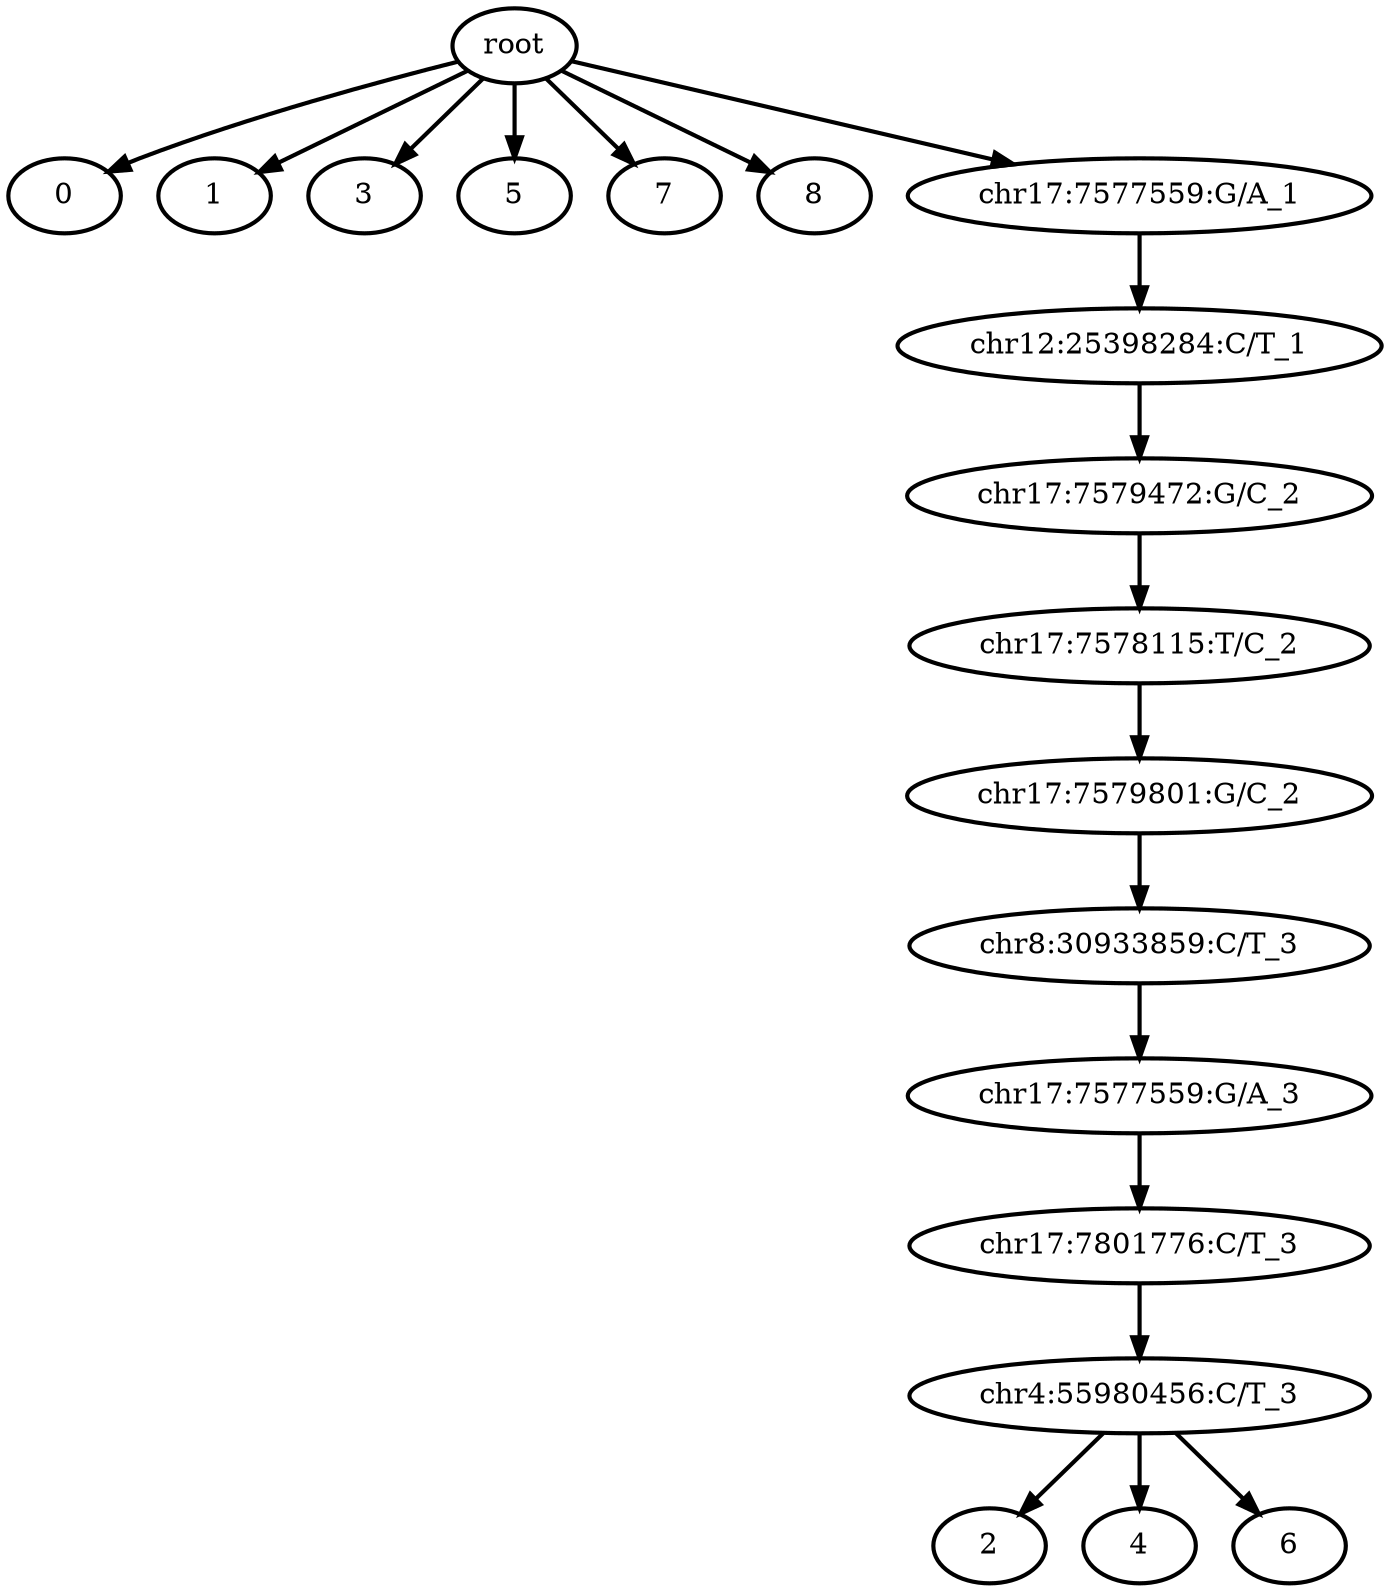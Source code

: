 digraph N {
	overlap="false"
	rankdir="TB"
	0 [label="root", style="bold"];
	1 [label="0", style="bold"];
	2 [label="1", style="bold"];
	3 [label="2", style="bold"];
	4 [label="3", style="bold"];
	5 [label="4", style="bold"];
	6 [label="5", style="bold"];
	7 [label="6", style="bold"];
	8 [label="7", style="bold"];
	9 [label="8", style="bold"];
	10 [label="chr17:7579472:G/C_2", style="bold"];
	11 [label="chr17:7578115:T/C_2", style="bold"];
	12 [label="chr17:7579801:G/C_2", style="bold"];
	13 [label="chr8:30933859:C/T_3", style="bold"];
	14 [label="chr17:7577559:G/A_3", style="bold"];
	15 [label="chr17:7801776:C/T_3", style="bold"];
	16 [label="chr4:55980456:C/T_3", style="bold"];
	17 [label="chr17:7577559:G/A_1", style="bold"];
	18 [label="chr12:25398284:C/T_1", style="bold"];
	0 -> 1 [style="bold"];
	0 -> 2 [style="bold"];
	0 -> 4 [style="bold"];
	0 -> 6 [style="bold"];
	0 -> 8 [style="bold"];
	0 -> 9 [style="bold"];
	0 -> 17 [style="bold"];
	10 -> 11 [style="bold"];
	11 -> 12 [style="bold"];
	12 -> 13 [style="bold"];
	13 -> 14 [style="bold"];
	14 -> 15 [style="bold"];
	15 -> 16 [style="bold"];
	16 -> 3 [style="bold"];
	16 -> 5 [style="bold"];
	16 -> 7 [style="bold"];
	17 -> 18 [style="bold"];
	18 -> 10 [style="bold"];
}